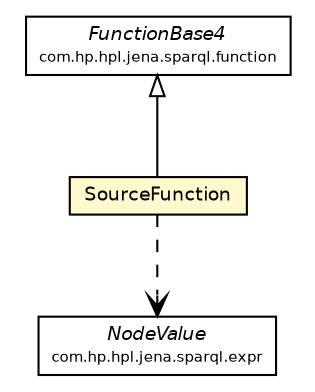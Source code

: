 #!/usr/local/bin/dot
#
# Class diagram 
# Generated by UmlGraph version 4.4 (http://www.spinellis.gr/sw/umlgraph)
#

digraph G {
	edge [fontname="Helvetica",fontsize=10,labelfontname="Helvetica",labelfontsize=10];
	node [fontname="Helvetica",fontsize=10,shape=plaintext];
	// it.apice.sapere.distdemo.analysis.SourceFunction
	c86802 [label=<<table border="0" cellborder="1" cellspacing="0" cellpadding="2" port="p" bgcolor="lemonChiffon" href="./SourceFunction.html">
		<tr><td><table border="0" cellspacing="0" cellpadding="1">
			<tr><td> SourceFunction </td></tr>
		</table></td></tr>
		</table>>, fontname="Helvetica", fontcolor="black", fontsize=9.0];
	//it.apice.sapere.distdemo.analysis.SourceFunction extends com.hp.hpl.jena.sparql.function.FunctionBase4
	c86807:p -> c86802:p [dir=back,arrowtail=empty];
	// it.apice.sapere.distdemo.analysis.SourceFunction DEPEND com.hp.hpl.jena.sparql.expr.NodeValue
	c86802:p -> c86808:p [taillabel="", label="", headlabel="", fontname="Helvetica", fontcolor="black", fontsize=10.0, color="black", arrowhead=open, style=dashed];
	// com.hp.hpl.jena.sparql.function.FunctionBase4
	c86807 [label=<<table border="0" cellborder="1" cellspacing="0" cellpadding="2" port="p" href="http://java.sun.com/j2se/1.4.2/docs/api/com/hp/hpl/jena/sparql/function/FunctionBase4.html">
		<tr><td><table border="0" cellspacing="0" cellpadding="1">
			<tr><td><font face="Helvetica-Oblique"> FunctionBase4 </font></td></tr>
			<tr><td><font point-size="7.0"> com.hp.hpl.jena.sparql.function </font></td></tr>
		</table></td></tr>
		</table>>, fontname="Helvetica", fontcolor="black", fontsize=9.0];
	// com.hp.hpl.jena.sparql.expr.NodeValue
	c86808 [label=<<table border="0" cellborder="1" cellspacing="0" cellpadding="2" port="p" href="http://java.sun.com/j2se/1.4.2/docs/api/com/hp/hpl/jena/sparql/expr/NodeValue.html">
		<tr><td><table border="0" cellspacing="0" cellpadding="1">
			<tr><td><font face="Helvetica-Oblique"> NodeValue </font></td></tr>
			<tr><td><font point-size="7.0"> com.hp.hpl.jena.sparql.expr </font></td></tr>
		</table></td></tr>
		</table>>, fontname="Helvetica", fontcolor="black", fontsize=9.0];
}

